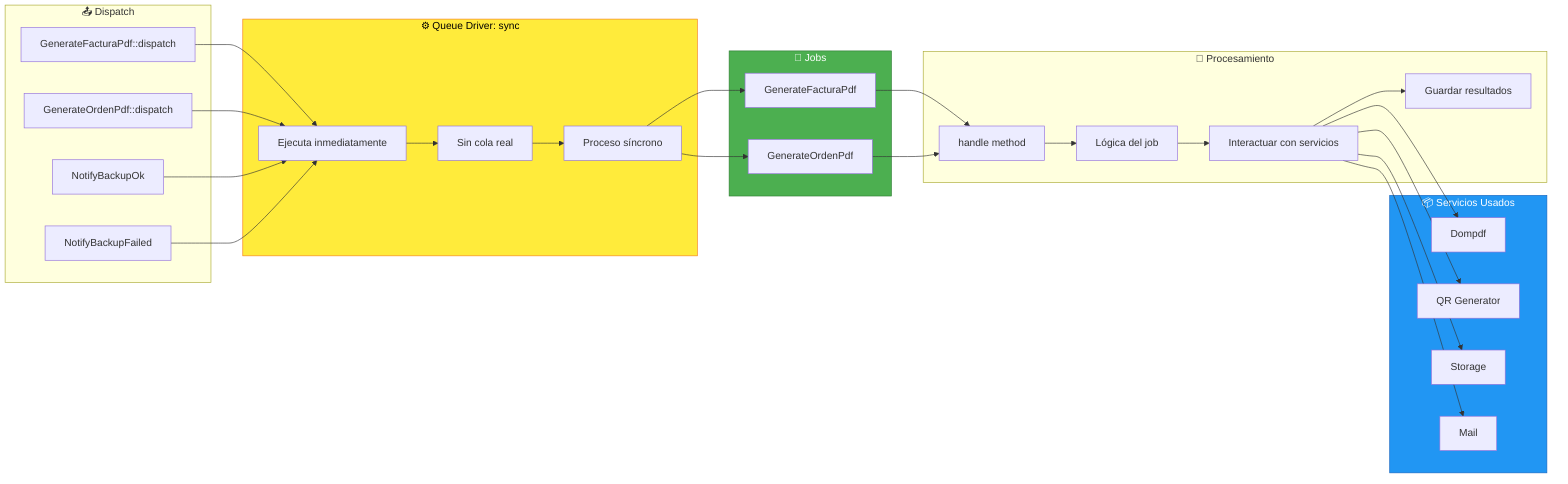 ﻿graph LR
    subgraph Dispatch["📤 Dispatch"]
        D1[GenerateFacturaPdf::dispatch]
        D2[GenerateOrdenPdf::dispatch]
        D3[NotifyBackupOk]
        D4[NotifyBackupFailed]
    end
    
    subgraph Queue["⚙️ Queue Driver: sync"]
        Q1[Ejecuta inmediatamente]
        Q1 --> Q2[Sin cola real]
        Q2 --> Q3[Proceso síncrono]
    end
    
    subgraph Jobs["🎯 Jobs"]
        J1[GenerateFacturaPdf]
        J2[GenerateOrdenPdf]
    end
    
    subgraph Process["🔨 Procesamiento"]
        P1[handle method]
        P1 --> P2[Lógica del job]
        P2 --> P3[Interactuar con servicios]
        P3 --> P4[Guardar resultados]
    end
    
    subgraph Services["📦 Servicios Usados"]
        S1[Dompdf]
        S2[QR Generator]
        S3[Storage]
        S4[Mail]
    end
    
    D1 --> Q1
    D2 --> Q1
    D3 --> Q1
    D4 --> Q1
    
    Q3 --> J1
    Q3 --> J2
    
    J1 --> P1
    J2 --> P1
    
    P3 --> S1
    P3 --> S2
    P3 --> S3
    P3 --> S4
    
    style Queue fill:#ffeb3b,stroke:#f57f17,color:#000
    style Jobs fill:#4caf50,stroke:#2e7d32,color:#fff
    style Services fill:#2196f3,stroke:#1565c0,color:#fff